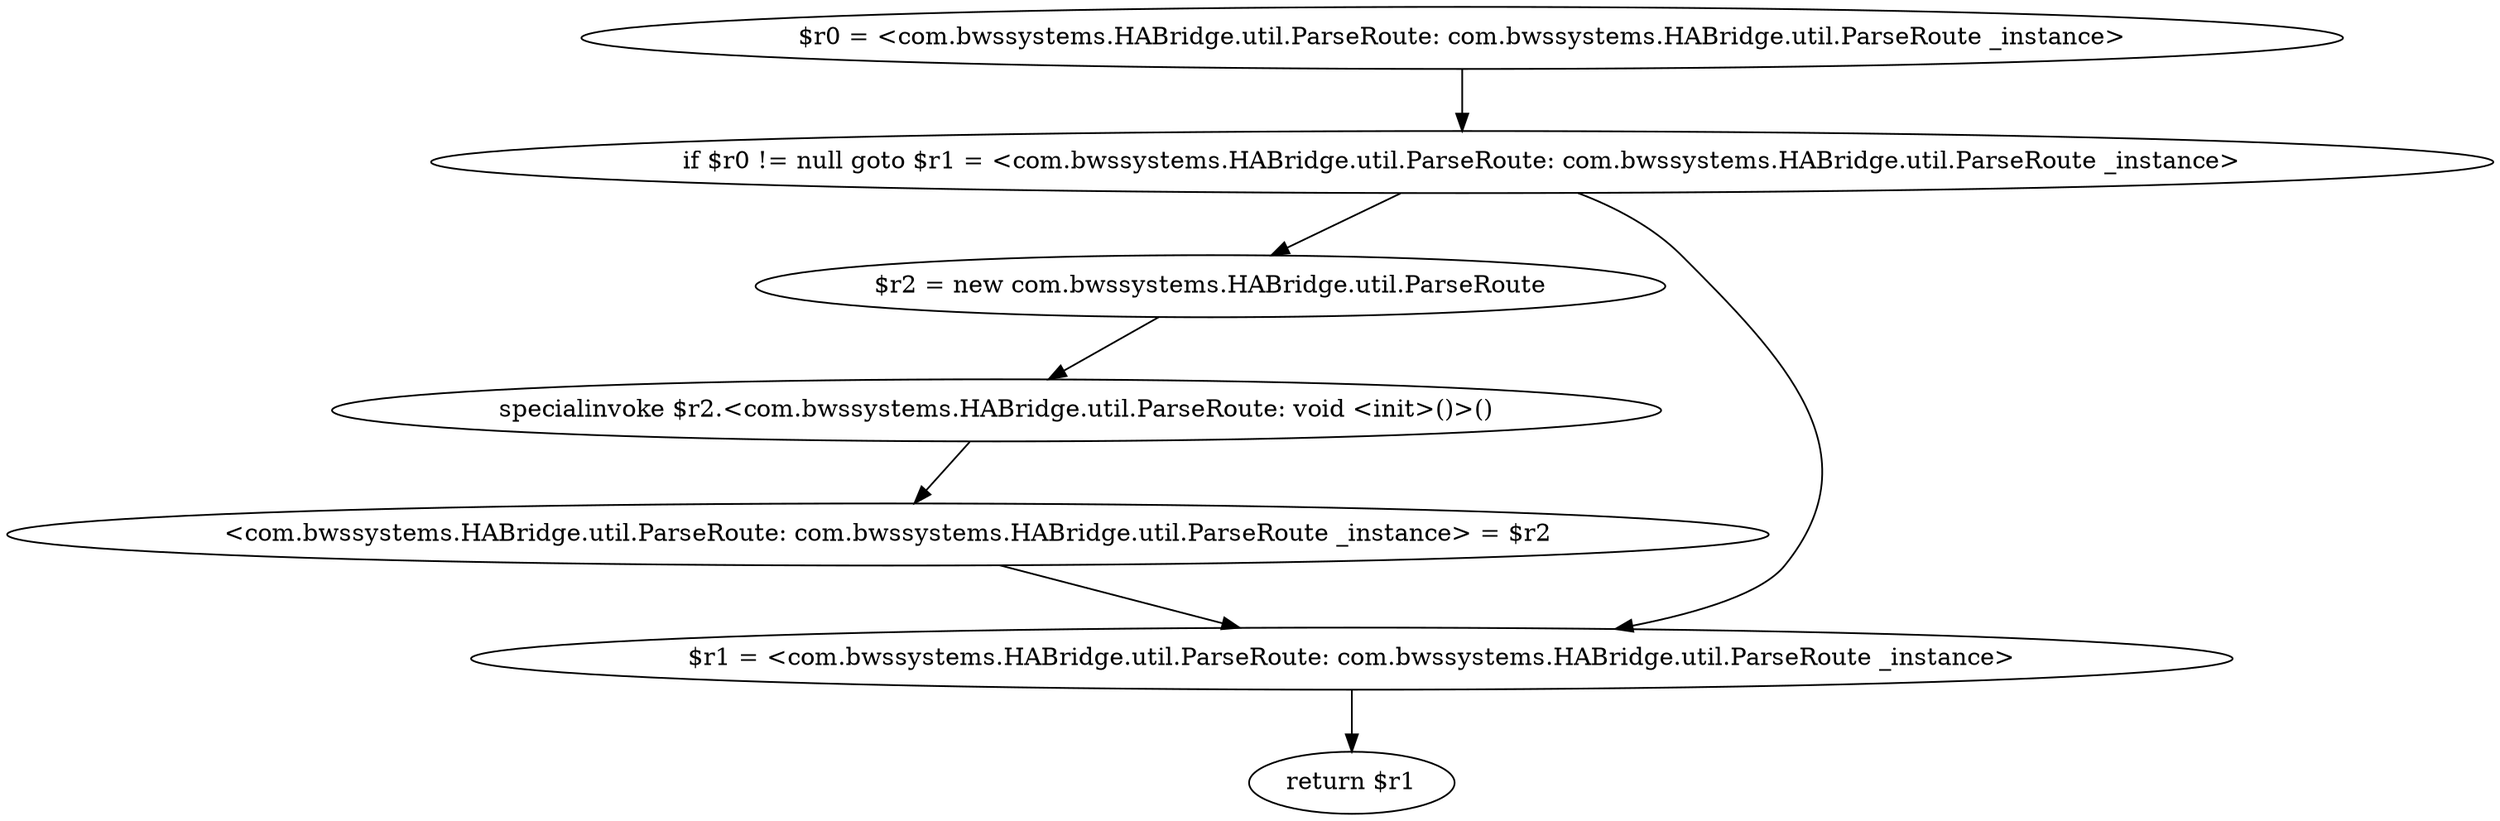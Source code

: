 digraph "unitGraph" {
    "$r0 = <com.bwssystems.HABridge.util.ParseRoute: com.bwssystems.HABridge.util.ParseRoute _instance>"
    "if $r0 != null goto $r1 = <com.bwssystems.HABridge.util.ParseRoute: com.bwssystems.HABridge.util.ParseRoute _instance>"
    "$r2 = new com.bwssystems.HABridge.util.ParseRoute"
    "specialinvoke $r2.<com.bwssystems.HABridge.util.ParseRoute: void <init>()>()"
    "<com.bwssystems.HABridge.util.ParseRoute: com.bwssystems.HABridge.util.ParseRoute _instance> = $r2"
    "$r1 = <com.bwssystems.HABridge.util.ParseRoute: com.bwssystems.HABridge.util.ParseRoute _instance>"
    "return $r1"
    "$r0 = <com.bwssystems.HABridge.util.ParseRoute: com.bwssystems.HABridge.util.ParseRoute _instance>"->"if $r0 != null goto $r1 = <com.bwssystems.HABridge.util.ParseRoute: com.bwssystems.HABridge.util.ParseRoute _instance>";
    "if $r0 != null goto $r1 = <com.bwssystems.HABridge.util.ParseRoute: com.bwssystems.HABridge.util.ParseRoute _instance>"->"$r2 = new com.bwssystems.HABridge.util.ParseRoute";
    "if $r0 != null goto $r1 = <com.bwssystems.HABridge.util.ParseRoute: com.bwssystems.HABridge.util.ParseRoute _instance>"->"$r1 = <com.bwssystems.HABridge.util.ParseRoute: com.bwssystems.HABridge.util.ParseRoute _instance>";
    "$r2 = new com.bwssystems.HABridge.util.ParseRoute"->"specialinvoke $r2.<com.bwssystems.HABridge.util.ParseRoute: void <init>()>()";
    "specialinvoke $r2.<com.bwssystems.HABridge.util.ParseRoute: void <init>()>()"->"<com.bwssystems.HABridge.util.ParseRoute: com.bwssystems.HABridge.util.ParseRoute _instance> = $r2";
    "<com.bwssystems.HABridge.util.ParseRoute: com.bwssystems.HABridge.util.ParseRoute _instance> = $r2"->"$r1 = <com.bwssystems.HABridge.util.ParseRoute: com.bwssystems.HABridge.util.ParseRoute _instance>";
    "$r1 = <com.bwssystems.HABridge.util.ParseRoute: com.bwssystems.HABridge.util.ParseRoute _instance>"->"return $r1";
}
